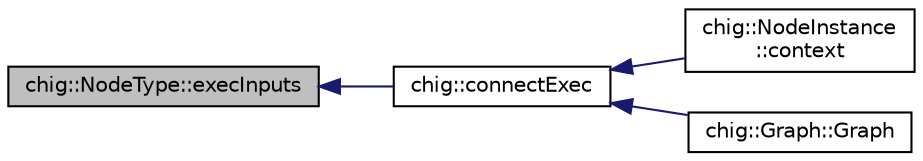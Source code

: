 digraph "chig::NodeType::execInputs"
{
 // INTERACTIVE_SVG=YES
  edge [fontname="Helvetica",fontsize="10",labelfontname="Helvetica",labelfontsize="10"];
  node [fontname="Helvetica",fontsize="10",shape=record];
  rankdir="LR";
  Node63 [label="chig::NodeType::execInputs",height=0.2,width=0.4,color="black", fillcolor="grey75", style="filled", fontcolor="black"];
  Node63 -> Node64 [dir="back",color="midnightblue",fontsize="10",style="solid",fontname="Helvetica"];
  Node64 [label="chig::connectExec",height=0.2,width=0.4,color="black", fillcolor="white", style="filled",URL="$namespacechig.html#aaf977bd046a5f4dc2f25c97a567ec0f1"];
  Node64 -> Node65 [dir="back",color="midnightblue",fontsize="10",style="solid",fontname="Helvetica"];
  Node65 [label="chig::NodeInstance\l::context",height=0.2,width=0.4,color="black", fillcolor="white", style="filled",URL="$structchig_1_1NodeInstance.html#a664d68ae63b0ec095892d17597ef9623",tooltip="Get the containing Context object. "];
  Node64 -> Node66 [dir="back",color="midnightblue",fontsize="10",style="solid",fontname="Helvetica"];
  Node66 [label="chig::Graph::Graph",height=0.2,width=0.4,color="black", fillcolor="white", style="filled",URL="$structchig_1_1Graph.html#a3e0191ef63e6fa4137cebae20b27b9ed"];
}
